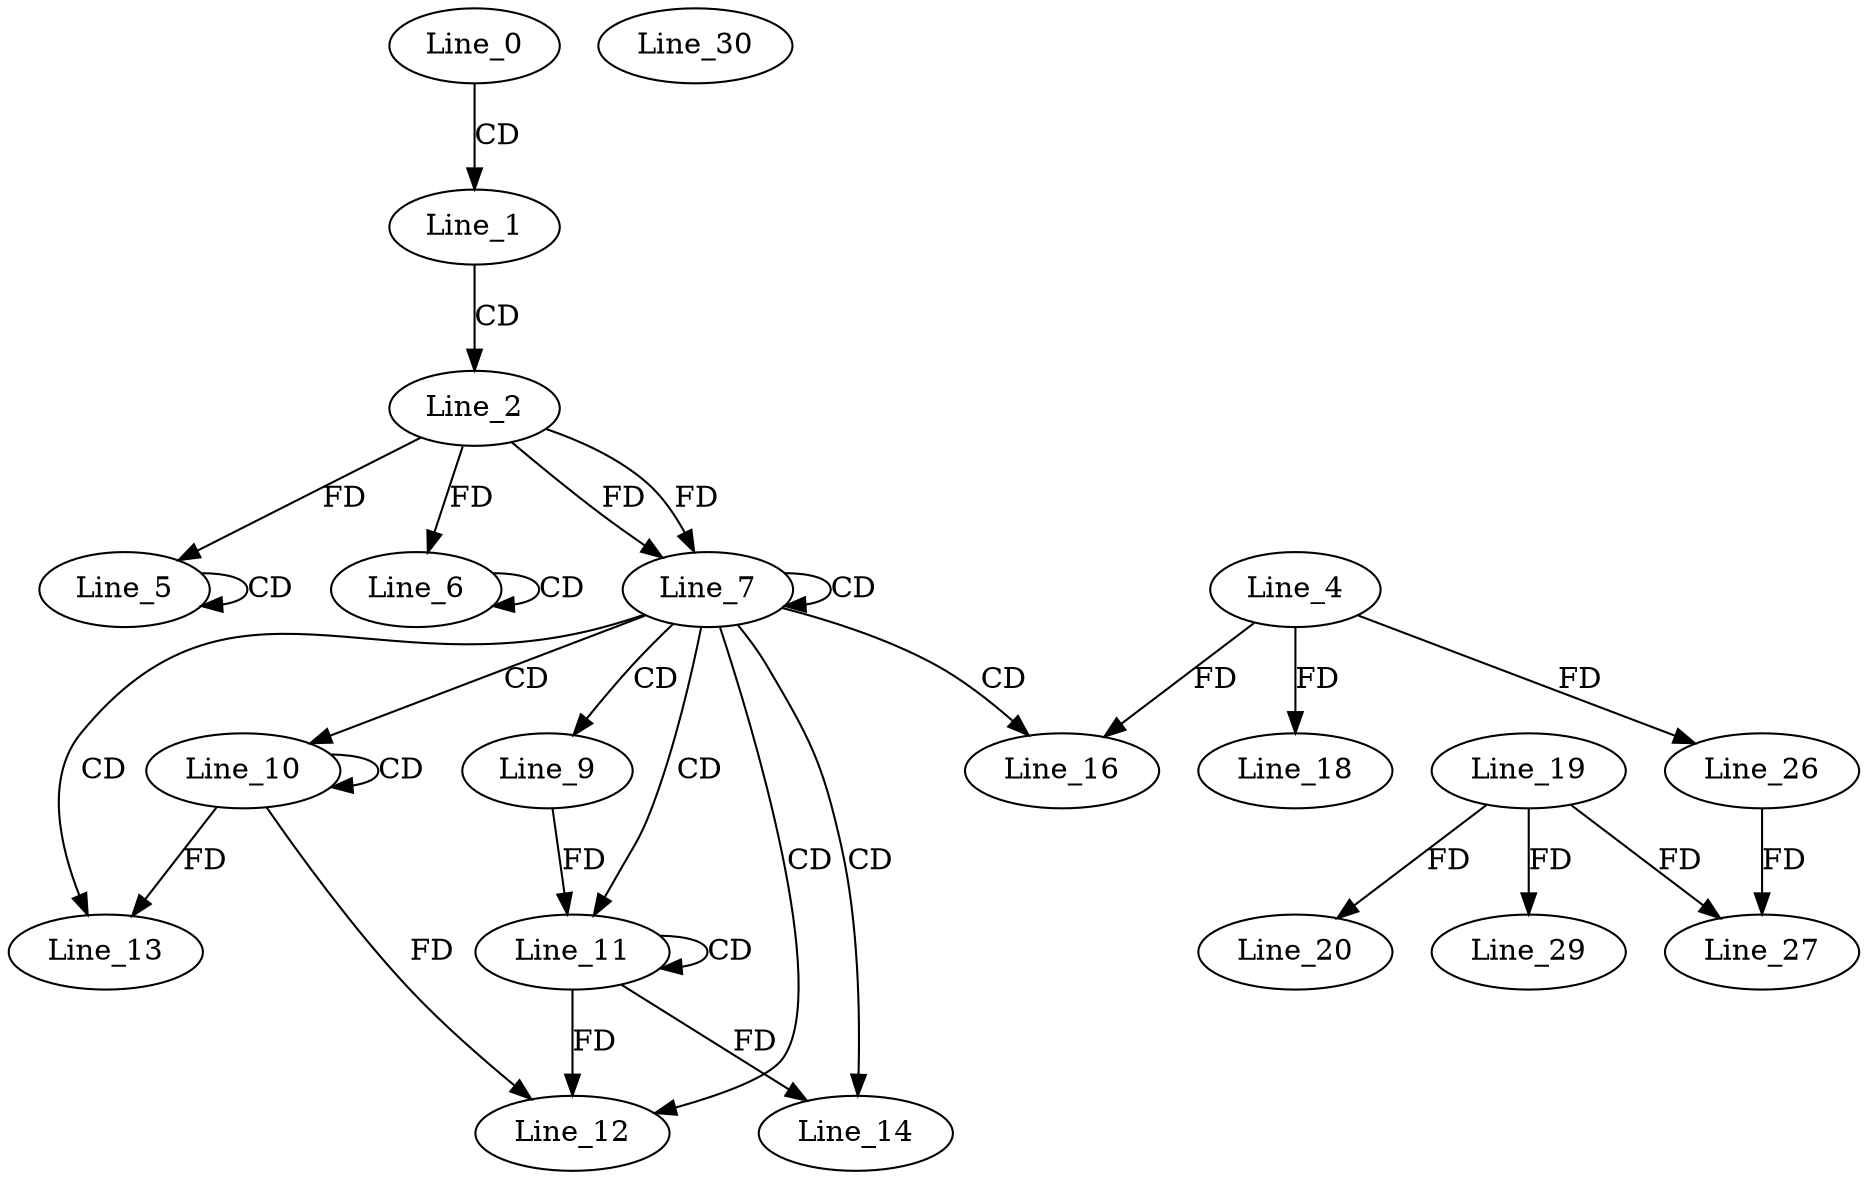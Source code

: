 digraph G {
  Line_0;
  Line_1;
  Line_2;
  Line_5;
  Line_5;
  Line_6;
  Line_6;
  Line_7;
  Line_7;
  Line_9;
  Line_10;
  Line_10;
  Line_11;
  Line_11;
  Line_12;
  Line_13;
  Line_14;
  Line_16;
  Line_4;
  Line_18;
  Line_19;
  Line_20;
  Line_26;
  Line_27;
  Line_26;
  Line_29;
  Line_30;
  Line_0 -> Line_1 [ label="CD" ];
  Line_1 -> Line_2 [ label="CD" ];
  Line_5 -> Line_5 [ label="CD" ];
  Line_2 -> Line_5 [ label="FD" ];
  Line_6 -> Line_6 [ label="CD" ];
  Line_2 -> Line_6 [ label="FD" ];
  Line_2 -> Line_7 [ label="FD" ];
  Line_7 -> Line_7 [ label="CD" ];
  Line_2 -> Line_7 [ label="FD" ];
  Line_7 -> Line_9 [ label="CD" ];
  Line_7 -> Line_10 [ label="CD" ];
  Line_10 -> Line_10 [ label="CD" ];
  Line_7 -> Line_11 [ label="CD" ];
  Line_11 -> Line_11 [ label="CD" ];
  Line_9 -> Line_11 [ label="FD" ];
  Line_7 -> Line_12 [ label="CD" ];
  Line_10 -> Line_12 [ label="FD" ];
  Line_11 -> Line_12 [ label="FD" ];
  Line_7 -> Line_13 [ label="CD" ];
  Line_10 -> Line_13 [ label="FD" ];
  Line_7 -> Line_14 [ label="CD" ];
  Line_11 -> Line_14 [ label="FD" ];
  Line_7 -> Line_16 [ label="CD" ];
  Line_4 -> Line_16 [ label="FD" ];
  Line_4 -> Line_18 [ label="FD" ];
  Line_19 -> Line_20 [ label="FD" ];
  Line_4 -> Line_26 [ label="FD" ];
  Line_19 -> Line_27 [ label="FD" ];
  Line_26 -> Line_27 [ label="FD" ];
  Line_19 -> Line_29 [ label="FD" ];
}
